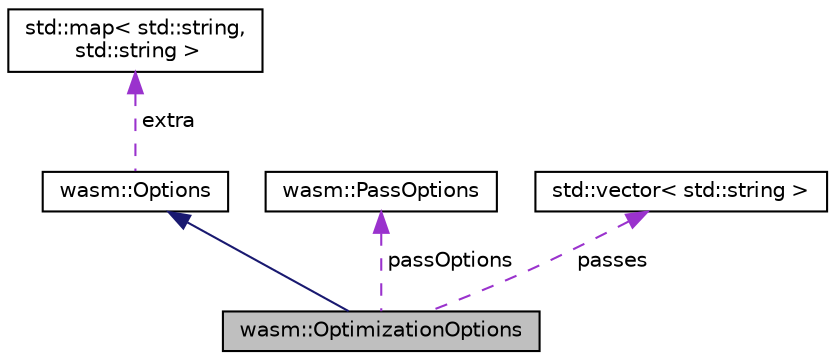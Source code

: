 digraph "wasm::OptimizationOptions"
{
  edge [fontname="Helvetica",fontsize="10",labelfontname="Helvetica",labelfontsize="10"];
  node [fontname="Helvetica",fontsize="10",shape=record];
  Node2 [label="wasm::OptimizationOptions",height=0.2,width=0.4,color="black", fillcolor="grey75", style="filled", fontcolor="black"];
  Node3 -> Node2 [dir="back",color="midnightblue",fontsize="10",style="solid",fontname="Helvetica"];
  Node3 [label="wasm::Options",height=0.2,width=0.4,color="black", fillcolor="white", style="filled",URL="$classwasm_1_1_options.html"];
  Node4 -> Node3 [dir="back",color="darkorchid3",fontsize="10",style="dashed",label=" extra" ,fontname="Helvetica"];
  Node4 [label="std::map\< std::string,\l std::string \>",height=0.2,width=0.4,color="black", fillcolor="white", style="filled",URL="$classstd_1_1map.html"];
  Node5 -> Node2 [dir="back",color="darkorchid3",fontsize="10",style="dashed",label=" passOptions" ,fontname="Helvetica"];
  Node5 [label="wasm::PassOptions",height=0.2,width=0.4,color="black", fillcolor="white", style="filled",URL="$structwasm_1_1_pass_options.html"];
  Node6 -> Node2 [dir="back",color="darkorchid3",fontsize="10",style="dashed",label=" passes" ,fontname="Helvetica"];
  Node6 [label="std::vector\< std::string \>",height=0.2,width=0.4,color="black", fillcolor="white", style="filled",URL="$classstd_1_1vector.html"];
}
